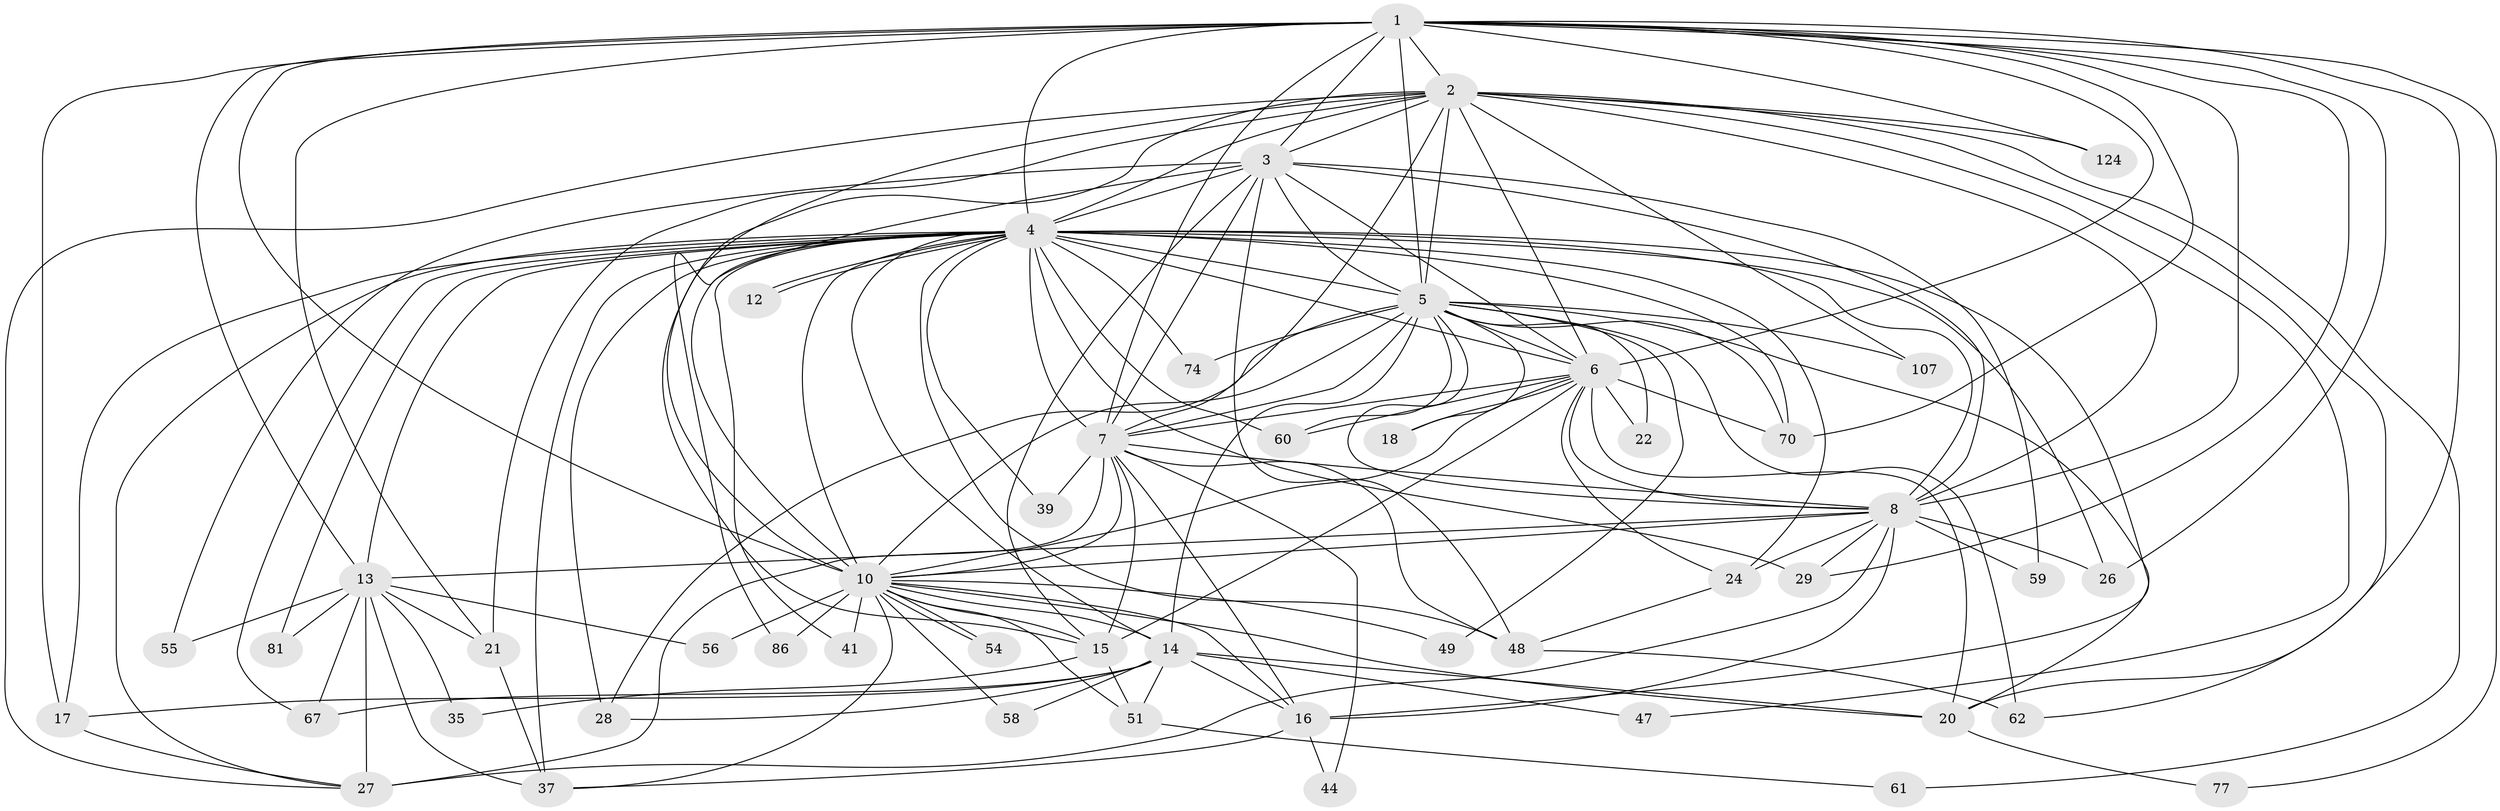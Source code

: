 // original degree distribution, {26: 0.008064516129032258, 25: 0.008064516129032258, 15: 0.008064516129032258, 29: 0.008064516129032258, 21: 0.016129032258064516, 24: 0.008064516129032258, 18: 0.008064516129032258, 16: 0.016129032258064516, 22: 0.008064516129032258, 4: 0.07258064516129033, 2: 0.5483870967741935, 12: 0.008064516129032258, 5: 0.04032258064516129, 7: 0.016129032258064516, 3: 0.20967741935483872, 6: 0.016129032258064516}
// Generated by graph-tools (version 1.1) at 2025/17/03/04/25 18:17:54]
// undirected, 49 vertices, 148 edges
graph export_dot {
graph [start="1"]
  node [color=gray90,style=filled];
  1 [super="+34"];
  2 [super="+85+25+89"];
  3;
  4 [super="+19+36+9+91+90+97+11+43+23"];
  5;
  6 [super="+68+73+50+118+121"];
  7 [super="+78"];
  8 [super="+46+114+40+75"];
  10 [super="+45"];
  12;
  13 [super="+87+52"];
  14 [super="+66"];
  15 [super="+101+92"];
  16;
  17 [super="+31"];
  18;
  20 [super="+100+94+71"];
  21 [super="+38+63"];
  22;
  24 [super="+83+42"];
  26;
  27 [super="+103+64+80+84+69"];
  28 [super="+72"];
  29;
  35;
  37 [super="+122+76+93"];
  39;
  41;
  44;
  47;
  48 [super="+119"];
  49;
  51;
  54;
  55;
  56;
  58;
  59;
  60;
  61;
  62 [super="+79"];
  67 [super="+108"];
  70 [super="+96+88"];
  74;
  77;
  81;
  86;
  107;
  124;
  1 -- 2 [weight=2];
  1 -- 3;
  1 -- 4 [weight=6];
  1 -- 5;
  1 -- 6 [weight=3];
  1 -- 7;
  1 -- 8 [weight=2];
  1 -- 10;
  1 -- 13;
  1 -- 17;
  1 -- 26;
  1 -- 29;
  1 -- 70;
  1 -- 77;
  1 -- 124;
  1 -- 21 [weight=2];
  1 -- 20;
  2 -- 3;
  2 -- 4 [weight=4];
  2 -- 5;
  2 -- 6 [weight=3];
  2 -- 7 [weight=2];
  2 -- 8 [weight=2];
  2 -- 10 [weight=2];
  2 -- 21;
  2 -- 47;
  2 -- 107;
  2 -- 124;
  2 -- 27;
  2 -- 15;
  2 -- 61;
  2 -- 62;
  3 -- 4 [weight=3];
  3 -- 5;
  3 -- 6 [weight=2];
  3 -- 7;
  3 -- 8;
  3 -- 10;
  3 -- 55;
  3 -- 59;
  3 -- 48;
  3 -- 15;
  4 -- 5 [weight=3];
  4 -- 6 [weight=6];
  4 -- 7 [weight=3];
  4 -- 8 [weight=3];
  4 -- 10 [weight=3];
  4 -- 12;
  4 -- 12;
  4 -- 14 [weight=2];
  4 -- 48;
  4 -- 74;
  4 -- 86;
  4 -- 17;
  4 -- 16;
  4 -- 13 [weight=4];
  4 -- 60;
  4 -- 70;
  4 -- 24 [weight=4];
  4 -- 81;
  4 -- 26;
  4 -- 29;
  4 -- 39;
  4 -- 41;
  4 -- 37;
  4 -- 28;
  4 -- 67;
  4 -- 27;
  5 -- 6;
  5 -- 7;
  5 -- 8;
  5 -- 10;
  5 -- 18;
  5 -- 22;
  5 -- 28;
  5 -- 49;
  5 -- 60;
  5 -- 62;
  5 -- 70;
  5 -- 74;
  5 -- 107;
  5 -- 14;
  5 -- 20;
  6 -- 7;
  6 -- 8 [weight=3];
  6 -- 10;
  6 -- 18;
  6 -- 20;
  6 -- 22;
  6 -- 24;
  6 -- 60;
  6 -- 70;
  6 -- 15;
  7 -- 8 [weight=2];
  7 -- 10;
  7 -- 15;
  7 -- 27;
  7 -- 39;
  7 -- 44;
  7 -- 48;
  7 -- 16;
  8 -- 10;
  8 -- 27;
  8 -- 16;
  8 -- 26;
  8 -- 24;
  8 -- 29;
  8 -- 59;
  8 -- 13;
  10 -- 14;
  10 -- 15;
  10 -- 16;
  10 -- 37;
  10 -- 41;
  10 -- 49;
  10 -- 51;
  10 -- 54;
  10 -- 54;
  10 -- 58;
  10 -- 20;
  10 -- 86;
  10 -- 56;
  13 -- 21;
  13 -- 27 [weight=2];
  13 -- 35;
  13 -- 55;
  13 -- 56;
  13 -- 81;
  13 -- 67;
  13 -- 37;
  14 -- 16;
  14 -- 17;
  14 -- 20;
  14 -- 28;
  14 -- 47;
  14 -- 51;
  14 -- 58;
  14 -- 67;
  15 -- 35;
  15 -- 51;
  16 -- 37;
  16 -- 44;
  17 -- 27;
  20 -- 77;
  21 -- 37;
  24 -- 48;
  48 -- 62;
  51 -- 61;
}

